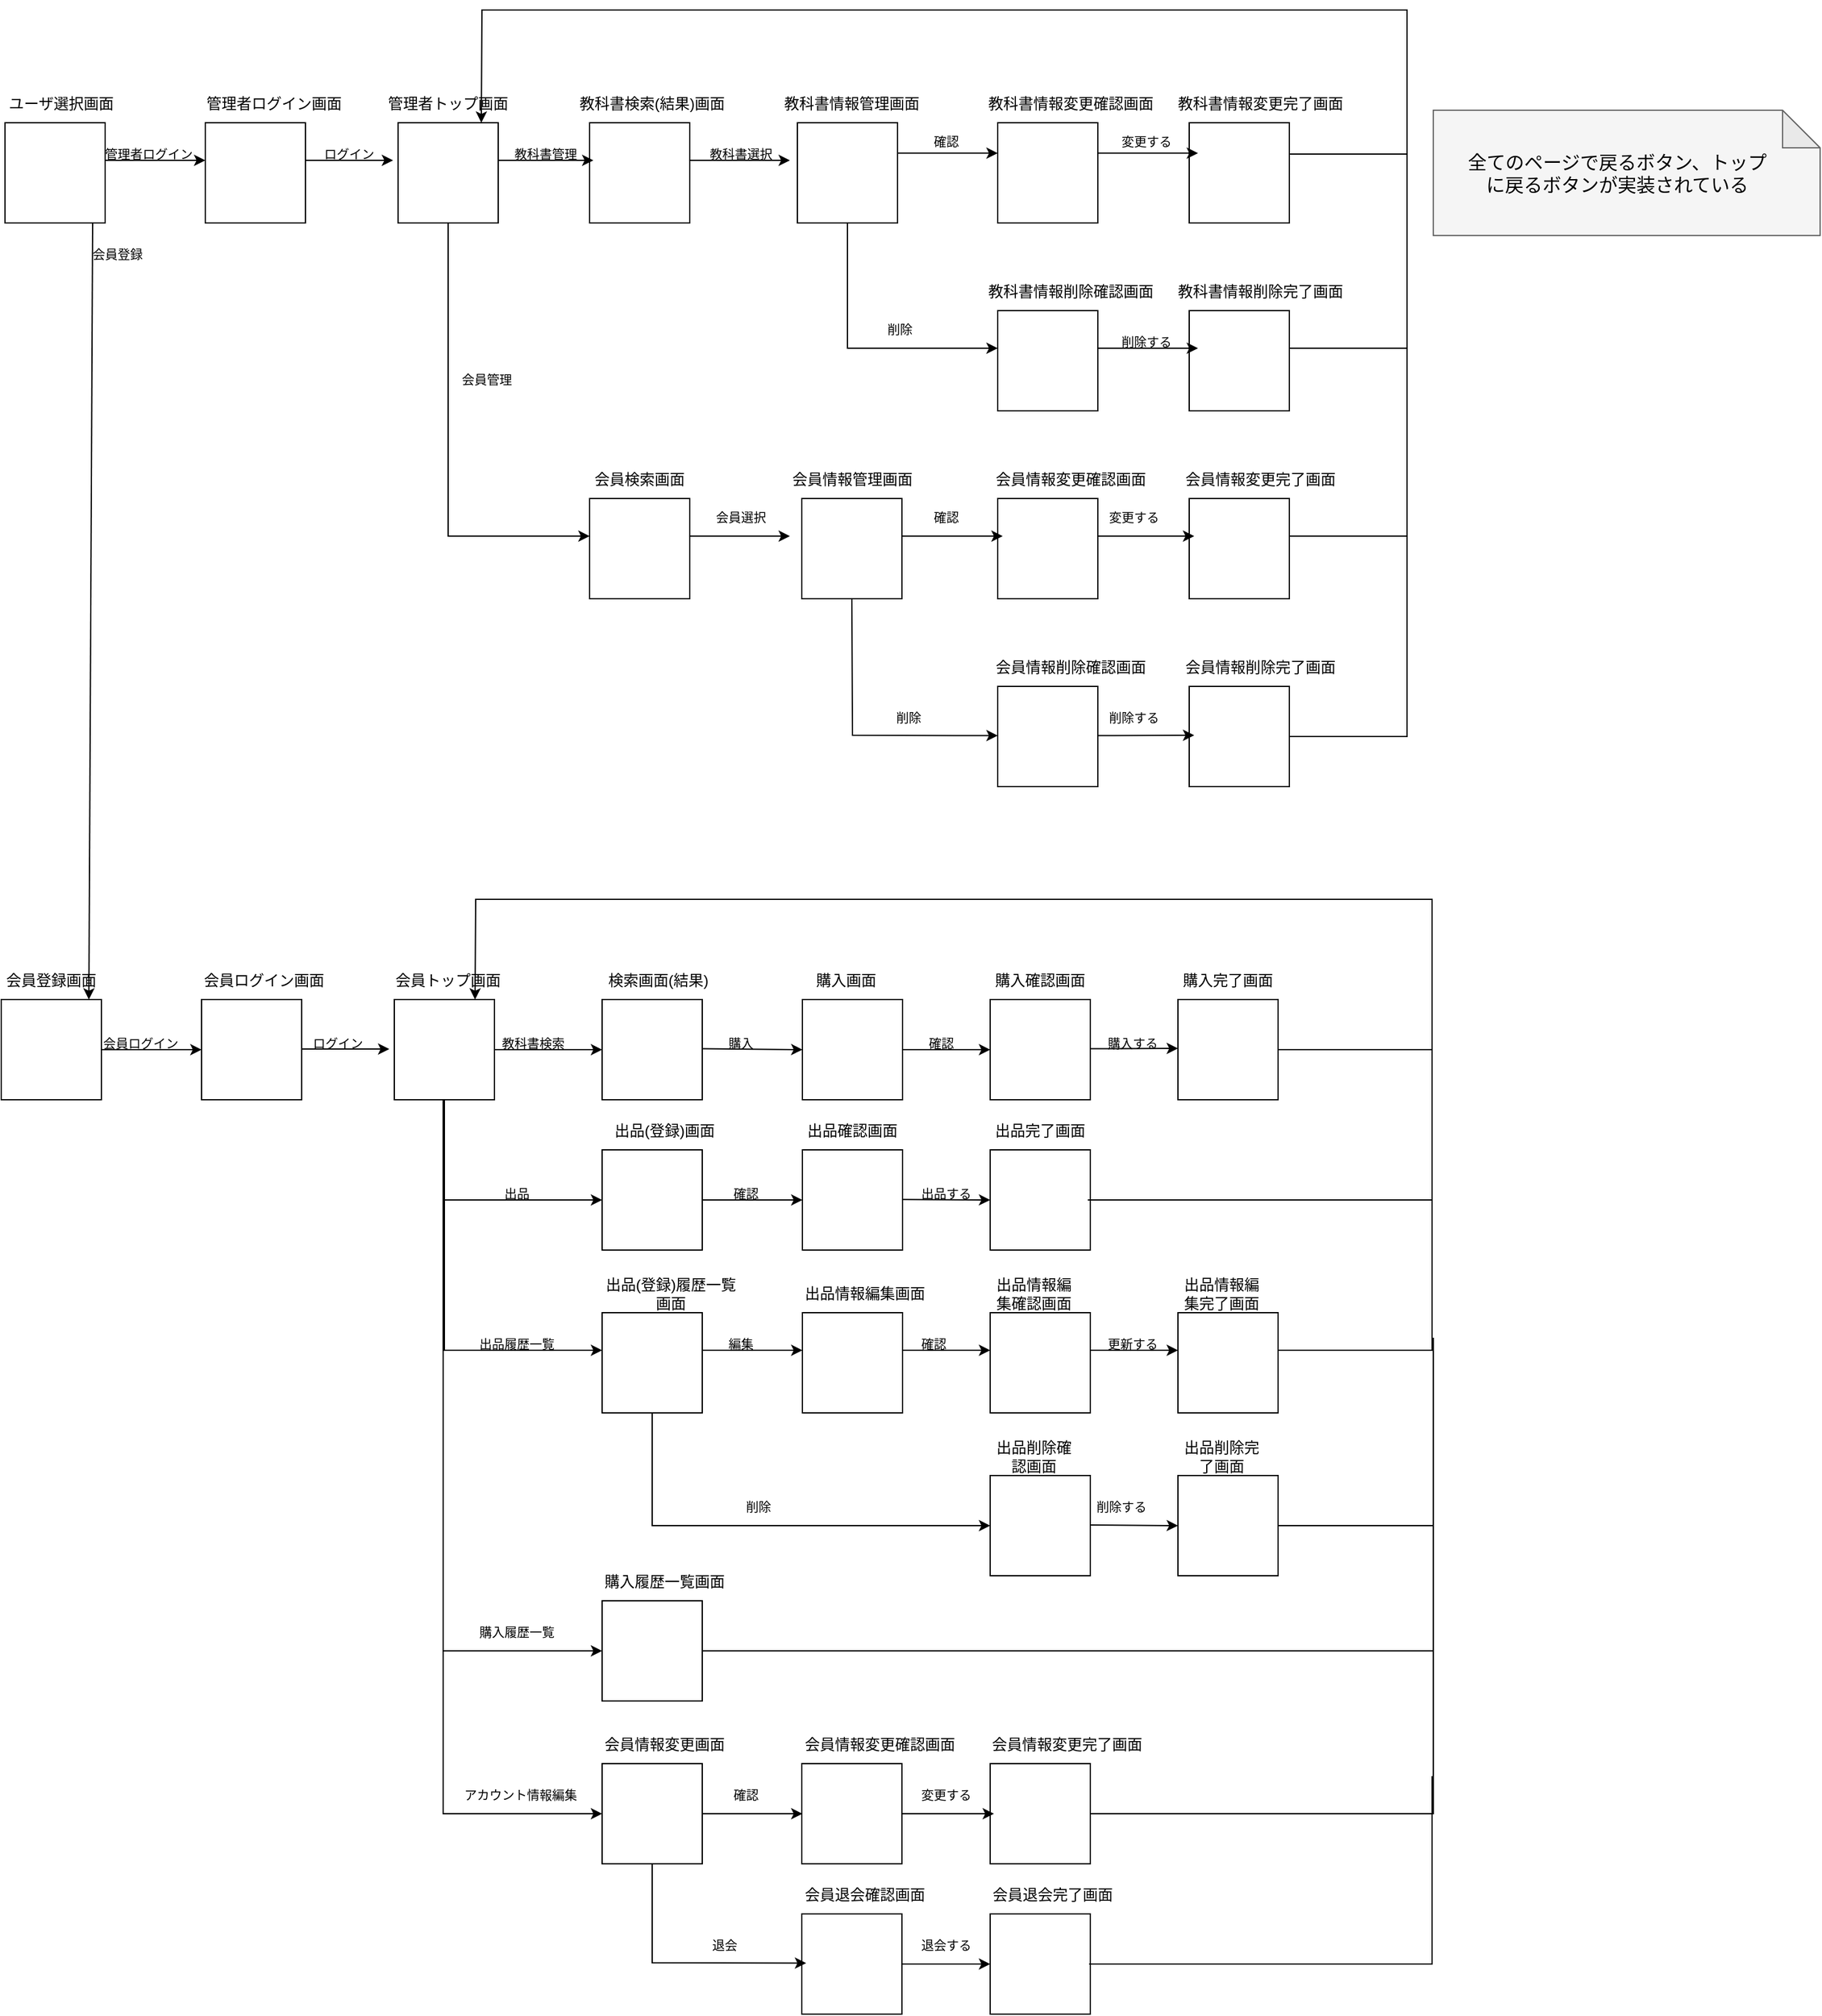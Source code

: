 <mxfile version="16.5.1" type="device"><diagram id="-Y7VIqtJ2MrJkVEiPqZa" name="Page-1"><mxGraphModel dx="2170" dy="2552" grid="1" gridSize="10" guides="1" tooltips="1" connect="1" arrows="1" fold="1" page="1" pageScale="1" pageWidth="827" pageHeight="1169" math="0" shadow="0"><root><mxCell id="0"/><mxCell id="1" parent="0"/><mxCell id="_Mw0kLMOiL_pxWOwcJEO-1" value="" style="whiteSpace=wrap;html=1;aspect=fixed;" parent="1" vertex="1"><mxGeometry x="60" y="60" width="80" height="80" as="geometry"/></mxCell><mxCell id="_Mw0kLMOiL_pxWOwcJEO-3" value="" style="endArrow=classic;html=1;rounded=0;entryX=0;entryY=0.25;entryDx=0;entryDy=0;" parent="1" edge="1"><mxGeometry width="50" height="50" relative="1" as="geometry"><mxPoint x="140" y="90" as="sourcePoint"/><mxPoint x="220" y="90" as="targetPoint"/></mxGeometry></mxCell><mxCell id="_Mw0kLMOiL_pxWOwcJEO-4" value="ユーザ選択画面" style="text;html=1;strokeColor=none;fillColor=none;align=center;verticalAlign=middle;whiteSpace=wrap;rounded=0;" parent="1" vertex="1"><mxGeometry x="60" y="30" width="90" height="30" as="geometry"/></mxCell><mxCell id="_Mw0kLMOiL_pxWOwcJEO-5" value="" style="whiteSpace=wrap;html=1;aspect=fixed;" parent="1" vertex="1"><mxGeometry x="220" y="60" width="80" height="80" as="geometry"/></mxCell><mxCell id="_Mw0kLMOiL_pxWOwcJEO-6" value="管理者ログイン画面" style="text;html=1;strokeColor=none;fillColor=none;align=center;verticalAlign=middle;whiteSpace=wrap;rounded=0;" parent="1" vertex="1"><mxGeometry x="220" y="30" width="110" height="30" as="geometry"/></mxCell><mxCell id="_Mw0kLMOiL_pxWOwcJEO-7" value="" style="whiteSpace=wrap;html=1;aspect=fixed;" parent="1" vertex="1"><mxGeometry x="217" y="760" width="80" height="80" as="geometry"/></mxCell><mxCell id="_Mw0kLMOiL_pxWOwcJEO-8" value="会員ログイン画面" style="text;html=1;strokeColor=none;fillColor=none;align=center;verticalAlign=middle;whiteSpace=wrap;rounded=0;" parent="1" vertex="1"><mxGeometry x="217" y="730" width="100" height="30" as="geometry"/></mxCell><mxCell id="_Mw0kLMOiL_pxWOwcJEO-9" value="" style="whiteSpace=wrap;html=1;aspect=fixed;" parent="1" vertex="1"><mxGeometry x="57" y="760" width="80" height="80" as="geometry"/></mxCell><mxCell id="_Mw0kLMOiL_pxWOwcJEO-10" value="会員登録画面" style="text;html=1;strokeColor=none;fillColor=none;align=center;verticalAlign=middle;whiteSpace=wrap;rounded=0;" parent="1" vertex="1"><mxGeometry x="57" y="730" width="80" height="30" as="geometry"/></mxCell><mxCell id="_Mw0kLMOiL_pxWOwcJEO-11" value="" style="endArrow=classic;html=1;rounded=0;entryX=0.875;entryY=1;entryDx=0;entryDy=0;entryPerimeter=0;" parent="1" target="_Mw0kLMOiL_pxWOwcJEO-10" edge="1"><mxGeometry width="50" height="50" relative="1" as="geometry"><mxPoint x="130" y="140" as="sourcePoint"/><mxPoint x="180" y="90" as="targetPoint"/></mxGeometry></mxCell><mxCell id="_Mw0kLMOiL_pxWOwcJEO-12" value="会員登録" style="text;html=1;strokeColor=none;fillColor=none;align=center;verticalAlign=middle;whiteSpace=wrap;rounded=0;fontSize=10;" parent="1" vertex="1"><mxGeometry x="120" y="150" width="60" height="30" as="geometry"/></mxCell><mxCell id="_Mw0kLMOiL_pxWOwcJEO-13" value="" style="endArrow=classic;html=1;rounded=0;entryX=0;entryY=0.5;entryDx=0;entryDy=0;" parent="1" target="_Mw0kLMOiL_pxWOwcJEO-7" edge="1"><mxGeometry width="50" height="50" relative="1" as="geometry"><mxPoint x="137" y="800" as="sourcePoint"/><mxPoint x="187" y="750" as="targetPoint"/></mxGeometry></mxCell><mxCell id="_Mw0kLMOiL_pxWOwcJEO-14" value="会員ログイン" style="text;html=1;strokeColor=none;fillColor=none;align=center;verticalAlign=middle;whiteSpace=wrap;rounded=0;fontSize=10;" parent="1" vertex="1"><mxGeometry x="137" y="780" width="63" height="30" as="geometry"/></mxCell><mxCell id="_Mw0kLMOiL_pxWOwcJEO-15" value="管理者ログイン" style="text;html=1;strokeColor=none;fillColor=none;align=center;verticalAlign=middle;whiteSpace=wrap;rounded=0;strokeWidth=2;fontSize=10;" parent="1" vertex="1"><mxGeometry x="130" y="70" width="90" height="30" as="geometry"/></mxCell><mxCell id="_Mw0kLMOiL_pxWOwcJEO-17" value="" style="whiteSpace=wrap;html=1;aspect=fixed;" parent="1" vertex="1"><mxGeometry x="374" y="60" width="80" height="80" as="geometry"/></mxCell><mxCell id="_Mw0kLMOiL_pxWOwcJEO-18" value="管理者トップ画面" style="text;html=1;strokeColor=none;fillColor=none;align=center;verticalAlign=middle;whiteSpace=wrap;rounded=0;" parent="1" vertex="1"><mxGeometry x="361" y="30" width="106" height="30" as="geometry"/></mxCell><mxCell id="_Mw0kLMOiL_pxWOwcJEO-19" value="" style="endArrow=classic;html=1;rounded=0;fontSize=10;entryX=-0.05;entryY=0.375;entryDx=0;entryDy=0;entryPerimeter=0;" parent="1" target="_Mw0kLMOiL_pxWOwcJEO-17" edge="1"><mxGeometry width="50" height="50" relative="1" as="geometry"><mxPoint x="300" y="90" as="sourcePoint"/><mxPoint x="350" y="40" as="targetPoint"/></mxGeometry></mxCell><mxCell id="_Mw0kLMOiL_pxWOwcJEO-20" value="" style="whiteSpace=wrap;html=1;aspect=fixed;" parent="1" vertex="1"><mxGeometry x="371" y="760" width="80" height="80" as="geometry"/></mxCell><mxCell id="_Mw0kLMOiL_pxWOwcJEO-21" value="会員トップ画面" style="text;html=1;strokeColor=none;fillColor=none;align=center;verticalAlign=middle;whiteSpace=wrap;rounded=0;" parent="1" vertex="1"><mxGeometry x="371" y="730" width="86" height="30" as="geometry"/></mxCell><mxCell id="_Mw0kLMOiL_pxWOwcJEO-22" value="" style="endArrow=classic;html=1;rounded=0;fontSize=10;entryX=-0.05;entryY=0.375;entryDx=0;entryDy=0;entryPerimeter=0;" parent="1" edge="1"><mxGeometry width="50" height="50" relative="1" as="geometry"><mxPoint x="297" y="799.5" as="sourcePoint"/><mxPoint x="367" y="799.5" as="targetPoint"/></mxGeometry></mxCell><mxCell id="_Mw0kLMOiL_pxWOwcJEO-29" value="" style="whiteSpace=wrap;html=1;aspect=fixed;" parent="1" vertex="1"><mxGeometry x="537" y="760" width="80" height="80" as="geometry"/></mxCell><mxCell id="_Mw0kLMOiL_pxWOwcJEO-30" value="検索画面(結果)" style="text;html=1;strokeColor=none;fillColor=none;align=center;verticalAlign=middle;whiteSpace=wrap;rounded=0;" parent="1" vertex="1"><mxGeometry x="537" y="730" width="90" height="30" as="geometry"/></mxCell><mxCell id="_Mw0kLMOiL_pxWOwcJEO-31" value="" style="endArrow=classic;html=1;rounded=0;fontSize=10;entryX=0;entryY=0.5;entryDx=0;entryDy=0;" parent="1" target="_Mw0kLMOiL_pxWOwcJEO-29" edge="1"><mxGeometry width="50" height="50" relative="1" as="geometry"><mxPoint x="451" y="800" as="sourcePoint"/><mxPoint x="501" y="750" as="targetPoint"/></mxGeometry></mxCell><mxCell id="_Mw0kLMOiL_pxWOwcJEO-32" value="" style="whiteSpace=wrap;html=1;aspect=fixed;" parent="1" vertex="1"><mxGeometry x="537" y="880" width="80" height="80" as="geometry"/></mxCell><mxCell id="_Mw0kLMOiL_pxWOwcJEO-33" value="出品(登録)画面" style="text;html=1;strokeColor=none;fillColor=none;align=center;verticalAlign=middle;whiteSpace=wrap;rounded=0;" parent="1" vertex="1"><mxGeometry x="537" y="850" width="100" height="30" as="geometry"/></mxCell><mxCell id="_Mw0kLMOiL_pxWOwcJEO-34" value="" style="whiteSpace=wrap;html=1;aspect=fixed;" parent="1" vertex="1"><mxGeometry x="537" y="1010" width="80" height="80" as="geometry"/></mxCell><mxCell id="_Mw0kLMOiL_pxWOwcJEO-35" value="出品(登録)履歴一覧画面" style="text;html=1;strokeColor=none;fillColor=none;align=center;verticalAlign=middle;whiteSpace=wrap;rounded=0;" parent="1" vertex="1"><mxGeometry x="537" y="980" width="110" height="30" as="geometry"/></mxCell><mxCell id="_Mw0kLMOiL_pxWOwcJEO-38" value="" style="whiteSpace=wrap;html=1;aspect=fixed;" parent="1" vertex="1"><mxGeometry x="697" y="760" width="80" height="80" as="geometry"/></mxCell><mxCell id="_Mw0kLMOiL_pxWOwcJEO-39" value="購入画面" style="text;html=1;strokeColor=none;fillColor=none;align=center;verticalAlign=middle;whiteSpace=wrap;rounded=0;" parent="1" vertex="1"><mxGeometry x="697" y="730" width="70" height="30" as="geometry"/></mxCell><mxCell id="_Mw0kLMOiL_pxWOwcJEO-40" value="" style="whiteSpace=wrap;html=1;aspect=fixed;" parent="1" vertex="1"><mxGeometry x="847" y="760" width="80" height="80" as="geometry"/></mxCell><mxCell id="_Mw0kLMOiL_pxWOwcJEO-41" value="購入確認画面" style="text;html=1;strokeColor=none;fillColor=none;align=center;verticalAlign=middle;whiteSpace=wrap;rounded=0;" parent="1" vertex="1"><mxGeometry x="847" y="730" width="80" height="30" as="geometry"/></mxCell><mxCell id="_Mw0kLMOiL_pxWOwcJEO-42" value="" style="endArrow=classic;html=1;rounded=0;fontSize=10;" parent="1" edge="1"><mxGeometry width="50" height="50" relative="1" as="geometry"><mxPoint x="617" y="799.29" as="sourcePoint"/><mxPoint x="697" y="800" as="targetPoint"/></mxGeometry></mxCell><mxCell id="_Mw0kLMOiL_pxWOwcJEO-43" value="" style="endArrow=classic;html=1;rounded=0;fontSize=10;" parent="1" edge="1"><mxGeometry width="50" height="50" relative="1" as="geometry"><mxPoint x="777" y="800" as="sourcePoint"/><mxPoint x="847" y="800" as="targetPoint"/></mxGeometry></mxCell><mxCell id="_Mw0kLMOiL_pxWOwcJEO-44" value="" style="whiteSpace=wrap;html=1;aspect=fixed;" parent="1" vertex="1"><mxGeometry x="997" y="760" width="80" height="80" as="geometry"/></mxCell><mxCell id="_Mw0kLMOiL_pxWOwcJEO-45" value="購入完了画面" style="text;html=1;strokeColor=none;fillColor=none;align=center;verticalAlign=middle;whiteSpace=wrap;rounded=0;" parent="1" vertex="1"><mxGeometry x="997" y="730" width="80" height="30" as="geometry"/></mxCell><mxCell id="_Mw0kLMOiL_pxWOwcJEO-47" value="" style="endArrow=classic;html=1;rounded=0;fontSize=10;" parent="1" edge="1"><mxGeometry width="50" height="50" relative="1" as="geometry"><mxPoint x="927" y="799.29" as="sourcePoint"/><mxPoint x="997" y="799" as="targetPoint"/></mxGeometry></mxCell><mxCell id="_Mw0kLMOiL_pxWOwcJEO-48" value="" style="whiteSpace=wrap;html=1;aspect=fixed;" parent="1" vertex="1"><mxGeometry x="697" y="880" width="80" height="80" as="geometry"/></mxCell><mxCell id="_Mw0kLMOiL_pxWOwcJEO-49" value="出品確認画面" style="text;html=1;strokeColor=none;fillColor=none;align=center;verticalAlign=middle;whiteSpace=wrap;rounded=0;" parent="1" vertex="1"><mxGeometry x="697" y="850" width="80" height="30" as="geometry"/></mxCell><mxCell id="_Mw0kLMOiL_pxWOwcJEO-50" value="" style="whiteSpace=wrap;html=1;aspect=fixed;" parent="1" vertex="1"><mxGeometry x="847" y="880" width="80" height="80" as="geometry"/></mxCell><mxCell id="_Mw0kLMOiL_pxWOwcJEO-51" value="出品完了画面" style="text;html=1;strokeColor=none;fillColor=none;align=center;verticalAlign=middle;whiteSpace=wrap;rounded=0;" parent="1" vertex="1"><mxGeometry x="847" y="850" width="80" height="30" as="geometry"/></mxCell><mxCell id="_Mw0kLMOiL_pxWOwcJEO-52" value="" style="whiteSpace=wrap;html=1;aspect=fixed;" parent="1" vertex="1"><mxGeometry x="697" y="1010" width="80" height="80" as="geometry"/></mxCell><mxCell id="_Mw0kLMOiL_pxWOwcJEO-53" value="出品情報編集画面" style="text;html=1;strokeColor=none;fillColor=none;align=center;verticalAlign=middle;whiteSpace=wrap;rounded=0;" parent="1" vertex="1"><mxGeometry x="697" y="980" width="100" height="30" as="geometry"/></mxCell><mxCell id="_Mw0kLMOiL_pxWOwcJEO-54" value="" style="whiteSpace=wrap;html=1;aspect=fixed;" parent="1" vertex="1"><mxGeometry x="847" y="1010" width="80" height="80" as="geometry"/></mxCell><mxCell id="_Mw0kLMOiL_pxWOwcJEO-55" value="出品情報編集確認画面" style="text;html=1;strokeColor=none;fillColor=none;align=center;verticalAlign=middle;whiteSpace=wrap;rounded=0;" parent="1" vertex="1"><mxGeometry x="847" y="980" width="70" height="30" as="geometry"/></mxCell><mxCell id="_Mw0kLMOiL_pxWOwcJEO-56" value="" style="whiteSpace=wrap;html=1;aspect=fixed;" parent="1" vertex="1"><mxGeometry x="997" y="1010" width="80" height="80" as="geometry"/></mxCell><mxCell id="_Mw0kLMOiL_pxWOwcJEO-57" value="出品情報編集完了画面" style="text;html=1;strokeColor=none;fillColor=none;align=center;verticalAlign=middle;whiteSpace=wrap;rounded=0;" parent="1" vertex="1"><mxGeometry x="997" y="980" width="70" height="30" as="geometry"/></mxCell><mxCell id="_Mw0kLMOiL_pxWOwcJEO-58" value="" style="whiteSpace=wrap;html=1;aspect=fixed;" parent="1" vertex="1"><mxGeometry x="847" y="1140" width="80" height="80" as="geometry"/></mxCell><mxCell id="_Mw0kLMOiL_pxWOwcJEO-59" value="出品削除確認画面" style="text;html=1;strokeColor=none;fillColor=none;align=center;verticalAlign=middle;whiteSpace=wrap;rounded=0;" parent="1" vertex="1"><mxGeometry x="847" y="1110" width="70" height="30" as="geometry"/></mxCell><mxCell id="_Mw0kLMOiL_pxWOwcJEO-60" value="" style="whiteSpace=wrap;html=1;aspect=fixed;" parent="1" vertex="1"><mxGeometry x="997" y="1140" width="80" height="80" as="geometry"/></mxCell><mxCell id="_Mw0kLMOiL_pxWOwcJEO-61" value="出品削除完了画面" style="text;html=1;strokeColor=none;fillColor=none;align=center;verticalAlign=middle;whiteSpace=wrap;rounded=0;" parent="1" vertex="1"><mxGeometry x="997" y="1110" width="70" height="30" as="geometry"/></mxCell><mxCell id="_Mw0kLMOiL_pxWOwcJEO-62" value="" style="whiteSpace=wrap;html=1;aspect=fixed;" parent="1" vertex="1"><mxGeometry x="537" y="1240" width="80" height="80" as="geometry"/></mxCell><mxCell id="_Mw0kLMOiL_pxWOwcJEO-63" value="購入履歴一覧画面" style="text;html=1;strokeColor=none;fillColor=none;align=center;verticalAlign=middle;whiteSpace=wrap;rounded=0;" parent="1" vertex="1"><mxGeometry x="537" y="1210" width="100" height="30" as="geometry"/></mxCell><mxCell id="_Mw0kLMOiL_pxWOwcJEO-64" value="" style="endArrow=classic;html=1;rounded=0;fontSize=10;entryX=0;entryY=0.5;entryDx=0;entryDy=0;" parent="1" target="_Mw0kLMOiL_pxWOwcJEO-32" edge="1"><mxGeometry width="50" height="50" relative="1" as="geometry"><mxPoint x="411" y="840" as="sourcePoint"/><mxPoint x="461" y="790" as="targetPoint"/><Array as="points"><mxPoint x="411" y="920"/></Array></mxGeometry></mxCell><mxCell id="_Mw0kLMOiL_pxWOwcJEO-65" value="" style="endArrow=classic;html=1;rounded=0;fontSize=10;entryX=0;entryY=0.5;entryDx=0;entryDy=0;" parent="1" target="_Mw0kLMOiL_pxWOwcJEO-48" edge="1"><mxGeometry width="50" height="50" relative="1" as="geometry"><mxPoint x="617" y="920" as="sourcePoint"/><mxPoint x="667" y="870" as="targetPoint"/></mxGeometry></mxCell><mxCell id="_Mw0kLMOiL_pxWOwcJEO-66" value="" style="endArrow=classic;html=1;rounded=0;fontSize=10;" parent="1" edge="1"><mxGeometry width="50" height="50" relative="1" as="geometry"><mxPoint x="777" y="919.58" as="sourcePoint"/><mxPoint x="847" y="920" as="targetPoint"/></mxGeometry></mxCell><mxCell id="_Mw0kLMOiL_pxWOwcJEO-67" value="" style="endArrow=classic;html=1;rounded=0;fontSize=10;entryX=0;entryY=0.5;entryDx=0;entryDy=0;" parent="1" edge="1"><mxGeometry width="50" height="50" relative="1" as="geometry"><mxPoint x="617" y="1040" as="sourcePoint"/><mxPoint x="697" y="1040" as="targetPoint"/></mxGeometry></mxCell><mxCell id="_Mw0kLMOiL_pxWOwcJEO-68" value="" style="endArrow=classic;html=1;rounded=0;fontSize=10;" parent="1" edge="1"><mxGeometry width="50" height="50" relative="1" as="geometry"><mxPoint x="777" y="1040" as="sourcePoint"/><mxPoint x="847" y="1040" as="targetPoint"/></mxGeometry></mxCell><mxCell id="_Mw0kLMOiL_pxWOwcJEO-69" value="" style="endArrow=classic;html=1;rounded=0;fontSize=10;" parent="1" edge="1"><mxGeometry width="50" height="50" relative="1" as="geometry"><mxPoint x="927" y="1040" as="sourcePoint"/><mxPoint x="997" y="1040" as="targetPoint"/></mxGeometry></mxCell><mxCell id="_Mw0kLMOiL_pxWOwcJEO-70" value="" style="endArrow=classic;html=1;rounded=0;fontSize=10;" parent="1" edge="1"><mxGeometry width="50" height="50" relative="1" as="geometry"><mxPoint x="411" y="840" as="sourcePoint"/><mxPoint x="537" y="1040" as="targetPoint"/><Array as="points"><mxPoint x="411" y="1040"/><mxPoint x="477" y="1040"/></Array></mxGeometry></mxCell><mxCell id="_Mw0kLMOiL_pxWOwcJEO-71" value="" style="endArrow=classic;html=1;rounded=0;fontSize=10;entryX=0;entryY=0.5;entryDx=0;entryDy=0;" parent="1" target="_Mw0kLMOiL_pxWOwcJEO-58" edge="1"><mxGeometry width="50" height="50" relative="1" as="geometry"><mxPoint x="577" y="1090" as="sourcePoint"/><mxPoint x="657" y="1090" as="targetPoint"/><Array as="points"><mxPoint x="577" y="1180"/></Array></mxGeometry></mxCell><mxCell id="_Mw0kLMOiL_pxWOwcJEO-72" value="" style="endArrow=classic;html=1;rounded=0;fontSize=10;entryX=0;entryY=0.5;entryDx=0;entryDy=0;" parent="1" target="_Mw0kLMOiL_pxWOwcJEO-60" edge="1"><mxGeometry width="50" height="50" relative="1" as="geometry"><mxPoint x="927" y="1179.5" as="sourcePoint"/><mxPoint x="1007" y="1179.5" as="targetPoint"/></mxGeometry></mxCell><mxCell id="_Mw0kLMOiL_pxWOwcJEO-73" value="" style="endArrow=classic;html=1;rounded=0;fontSize=10;entryX=0;entryY=0.5;entryDx=0;entryDy=0;" parent="1" target="_Mw0kLMOiL_pxWOwcJEO-62" edge="1"><mxGeometry width="50" height="50" relative="1" as="geometry"><mxPoint x="410" y="840" as="sourcePoint"/><mxPoint x="490" y="840" as="targetPoint"/><Array as="points"><mxPoint x="410" y="1280"/></Array></mxGeometry></mxCell><mxCell id="_Mw0kLMOiL_pxWOwcJEO-75" value="" style="whiteSpace=wrap;html=1;aspect=fixed;" parent="1" vertex="1"><mxGeometry x="693" y="60" width="80" height="80" as="geometry"/></mxCell><mxCell id="_Mw0kLMOiL_pxWOwcJEO-76" value="教科書情報管理画面" style="text;html=1;strokeColor=none;fillColor=none;align=center;verticalAlign=middle;whiteSpace=wrap;rounded=0;" parent="1" vertex="1"><mxGeometry x="680" y="30" width="113" height="30" as="geometry"/></mxCell><mxCell id="_Mw0kLMOiL_pxWOwcJEO-77" value="" style="whiteSpace=wrap;html=1;aspect=fixed;" parent="1" vertex="1"><mxGeometry x="853" y="60" width="80" height="80" as="geometry"/></mxCell><mxCell id="_Mw0kLMOiL_pxWOwcJEO-78" value="教科書情報変更確認画面" style="text;html=1;strokeColor=none;fillColor=none;align=center;verticalAlign=middle;whiteSpace=wrap;rounded=0;" parent="1" vertex="1"><mxGeometry x="840" y="30" width="143" height="30" as="geometry"/></mxCell><mxCell id="_Mw0kLMOiL_pxWOwcJEO-79" value="" style="whiteSpace=wrap;html=1;aspect=fixed;" parent="1" vertex="1"><mxGeometry x="1006" y="60" width="80" height="80" as="geometry"/></mxCell><mxCell id="_Mw0kLMOiL_pxWOwcJEO-80" value="教科書情報変更完了画面" style="text;html=1;strokeColor=none;fillColor=none;align=center;verticalAlign=middle;whiteSpace=wrap;rounded=0;" parent="1" vertex="1"><mxGeometry x="993" y="30" width="140" height="30" as="geometry"/></mxCell><mxCell id="_Mw0kLMOiL_pxWOwcJEO-81" value="" style="whiteSpace=wrap;html=1;aspect=fixed;" parent="1" vertex="1"><mxGeometry x="696.5" y="360" width="80" height="80" as="geometry"/></mxCell><mxCell id="_Mw0kLMOiL_pxWOwcJEO-82" value="会員情報管理画面" style="text;html=1;strokeColor=none;fillColor=none;align=center;verticalAlign=middle;whiteSpace=wrap;rounded=0;" parent="1" vertex="1"><mxGeometry x="683.5" y="330" width="106" height="30" as="geometry"/></mxCell><mxCell id="_Mw0kLMOiL_pxWOwcJEO-83" value="" style="whiteSpace=wrap;html=1;aspect=fixed;" parent="1" vertex="1"><mxGeometry x="853" y="210" width="80" height="80" as="geometry"/></mxCell><mxCell id="_Mw0kLMOiL_pxWOwcJEO-84" value="教科書情報削除確認画面" style="text;html=1;strokeColor=none;fillColor=none;align=center;verticalAlign=middle;whiteSpace=wrap;rounded=0;" parent="1" vertex="1"><mxGeometry x="840" y="180" width="143" height="30" as="geometry"/></mxCell><mxCell id="_Mw0kLMOiL_pxWOwcJEO-85" value="" style="whiteSpace=wrap;html=1;aspect=fixed;" parent="1" vertex="1"><mxGeometry x="1006" y="210" width="80" height="80" as="geometry"/></mxCell><mxCell id="_Mw0kLMOiL_pxWOwcJEO-86" value="教科書情報削除完了画面" style="text;html=1;strokeColor=none;fillColor=none;align=center;verticalAlign=middle;whiteSpace=wrap;rounded=0;" parent="1" vertex="1"><mxGeometry x="993" y="180" width="140" height="30" as="geometry"/></mxCell><mxCell id="_Mw0kLMOiL_pxWOwcJEO-87" value="" style="whiteSpace=wrap;html=1;aspect=fixed;" parent="1" vertex="1"><mxGeometry x="527" y="60" width="80" height="80" as="geometry"/></mxCell><mxCell id="_Mw0kLMOiL_pxWOwcJEO-88" value="教科書検索(結果)画面" style="text;html=1;strokeColor=none;fillColor=none;align=center;verticalAlign=middle;whiteSpace=wrap;rounded=0;" parent="1" vertex="1"><mxGeometry x="514" y="30" width="126" height="30" as="geometry"/></mxCell><mxCell id="_Mw0kLMOiL_pxWOwcJEO-91" value="" style="whiteSpace=wrap;html=1;aspect=fixed;" parent="1" vertex="1"><mxGeometry x="853" y="360" width="80" height="80" as="geometry"/></mxCell><mxCell id="_Mw0kLMOiL_pxWOwcJEO-92" value="会員情報変更確認画面" style="text;html=1;strokeColor=none;fillColor=none;align=center;verticalAlign=middle;whiteSpace=wrap;rounded=0;" parent="1" vertex="1"><mxGeometry x="840" y="330" width="143" height="30" as="geometry"/></mxCell><mxCell id="_Mw0kLMOiL_pxWOwcJEO-93" value="" style="whiteSpace=wrap;html=1;aspect=fixed;" parent="1" vertex="1"><mxGeometry x="1006" y="360" width="80" height="80" as="geometry"/></mxCell><mxCell id="_Mw0kLMOiL_pxWOwcJEO-94" value="会員情報変更完了画面" style="text;html=1;strokeColor=none;fillColor=none;align=center;verticalAlign=middle;whiteSpace=wrap;rounded=0;" parent="1" vertex="1"><mxGeometry x="993" y="330" width="140" height="30" as="geometry"/></mxCell><mxCell id="_Mw0kLMOiL_pxWOwcJEO-95" value="" style="whiteSpace=wrap;html=1;aspect=fixed;" parent="1" vertex="1"><mxGeometry x="853" y="510" width="80" height="80" as="geometry"/></mxCell><mxCell id="_Mw0kLMOiL_pxWOwcJEO-96" value="会員情報削除確認画面" style="text;html=1;strokeColor=none;fillColor=none;align=center;verticalAlign=middle;whiteSpace=wrap;rounded=0;" parent="1" vertex="1"><mxGeometry x="840" y="480" width="143" height="30" as="geometry"/></mxCell><mxCell id="_Mw0kLMOiL_pxWOwcJEO-97" value="" style="whiteSpace=wrap;html=1;aspect=fixed;" parent="1" vertex="1"><mxGeometry x="1006" y="510" width="80" height="80" as="geometry"/></mxCell><mxCell id="_Mw0kLMOiL_pxWOwcJEO-98" value="会員情報削除完了画面" style="text;html=1;strokeColor=none;fillColor=none;align=center;verticalAlign=middle;whiteSpace=wrap;rounded=0;" parent="1" vertex="1"><mxGeometry x="993" y="480" width="140" height="30" as="geometry"/></mxCell><mxCell id="_Mw0kLMOiL_pxWOwcJEO-99" value="" style="whiteSpace=wrap;html=1;aspect=fixed;" parent="1" vertex="1"><mxGeometry x="527" y="360" width="80" height="80" as="geometry"/></mxCell><mxCell id="_Mw0kLMOiL_pxWOwcJEO-100" value="会員検索画面" style="text;html=1;strokeColor=none;fillColor=none;align=center;verticalAlign=middle;whiteSpace=wrap;rounded=0;" parent="1" vertex="1"><mxGeometry x="514" y="330" width="106" height="30" as="geometry"/></mxCell><mxCell id="_Mw0kLMOiL_pxWOwcJEO-101" value="" style="endArrow=classic;html=1;rounded=0;fontSize=10;" parent="1" edge="1"><mxGeometry width="50" height="50" relative="1" as="geometry"><mxPoint x="454" y="90" as="sourcePoint"/><mxPoint x="530" y="90" as="targetPoint"/></mxGeometry></mxCell><mxCell id="_Mw0kLMOiL_pxWOwcJEO-102" value="" style="endArrow=classic;html=1;rounded=0;fontSize=10;" parent="1" edge="1"><mxGeometry width="50" height="50" relative="1" as="geometry"><mxPoint x="607.0" y="90" as="sourcePoint"/><mxPoint x="687.0" y="90" as="targetPoint"/></mxGeometry></mxCell><mxCell id="_Mw0kLMOiL_pxWOwcJEO-103" value="" style="endArrow=classic;html=1;rounded=0;fontSize=10;" parent="1" edge="1"><mxGeometry width="50" height="50" relative="1" as="geometry"><mxPoint x="773.0" y="84.29" as="sourcePoint"/><mxPoint x="853.0" y="84.29" as="targetPoint"/></mxGeometry></mxCell><mxCell id="_Mw0kLMOiL_pxWOwcJEO-104" value="" style="endArrow=classic;html=1;rounded=0;fontSize=10;" parent="1" edge="1"><mxGeometry width="50" height="50" relative="1" as="geometry"><mxPoint x="933.0" y="84.29" as="sourcePoint"/><mxPoint x="1013.0" y="84.29" as="targetPoint"/></mxGeometry></mxCell><mxCell id="_Mw0kLMOiL_pxWOwcJEO-105" value="" style="endArrow=classic;html=1;rounded=0;fontSize=10;exitX=0.5;exitY=1;exitDx=0;exitDy=0;" parent="1" source="_Mw0kLMOiL_pxWOwcJEO-75" edge="1"><mxGeometry width="50" height="50" relative="1" as="geometry"><mxPoint x="773.0" y="240" as="sourcePoint"/><mxPoint x="853.0" y="240" as="targetPoint"/><Array as="points"><mxPoint x="733" y="240"/></Array></mxGeometry></mxCell><mxCell id="_Mw0kLMOiL_pxWOwcJEO-106" value="" style="endArrow=classic;html=1;rounded=0;fontSize=10;" parent="1" edge="1"><mxGeometry width="50" height="50" relative="1" as="geometry"><mxPoint x="933.0" y="240" as="sourcePoint"/><mxPoint x="1013.0" y="240" as="targetPoint"/></mxGeometry></mxCell><mxCell id="_Mw0kLMOiL_pxWOwcJEO-107" value="" style="endArrow=classic;html=1;rounded=0;fontSize=10;exitX=0.5;exitY=1;exitDx=0;exitDy=0;" parent="1" source="_Mw0kLMOiL_pxWOwcJEO-17" edge="1"><mxGeometry width="50" height="50" relative="1" as="geometry"><mxPoint x="447.0" y="390" as="sourcePoint"/><mxPoint x="527.0" y="390" as="targetPoint"/><Array as="points"><mxPoint x="414" y="390"/></Array></mxGeometry></mxCell><mxCell id="_Mw0kLMOiL_pxWOwcJEO-108" value="" style="endArrow=classic;html=1;rounded=0;fontSize=10;" parent="1" edge="1"><mxGeometry width="50" height="50" relative="1" as="geometry"><mxPoint x="607.0" y="390" as="sourcePoint"/><mxPoint x="687.0" y="390" as="targetPoint"/></mxGeometry></mxCell><mxCell id="_Mw0kLMOiL_pxWOwcJEO-109" value="" style="endArrow=classic;html=1;rounded=0;fontSize=10;" parent="1" edge="1"><mxGeometry width="50" height="50" relative="1" as="geometry"><mxPoint x="777.0" y="390" as="sourcePoint"/><mxPoint x="857.0" y="390" as="targetPoint"/></mxGeometry></mxCell><mxCell id="_Mw0kLMOiL_pxWOwcJEO-110" value="" style="endArrow=classic;html=1;rounded=0;fontSize=10;" parent="1" edge="1"><mxGeometry width="50" height="50" relative="1" as="geometry"><mxPoint x="933.0" y="390" as="sourcePoint"/><mxPoint x="1010" y="390" as="targetPoint"/></mxGeometry></mxCell><mxCell id="_Mw0kLMOiL_pxWOwcJEO-111" value="" style="endArrow=classic;html=1;rounded=0;fontSize=10;exitX=0.5;exitY=1;exitDx=0;exitDy=0;" parent="1" source="_Mw0kLMOiL_pxWOwcJEO-81" edge="1"><mxGeometry width="50" height="50" relative="1" as="geometry"><mxPoint x="773.0" y="549.29" as="sourcePoint"/><mxPoint x="853.0" y="549.29" as="targetPoint"/><Array as="points"><mxPoint x="737" y="549"/></Array></mxGeometry></mxCell><mxCell id="_Mw0kLMOiL_pxWOwcJEO-112" value="" style="endArrow=classic;html=1;rounded=0;fontSize=10;" parent="1" edge="1"><mxGeometry width="50" height="50" relative="1" as="geometry"><mxPoint x="933.0" y="549.29" as="sourcePoint"/><mxPoint x="1010" y="549" as="targetPoint"/></mxGeometry></mxCell><mxCell id="_Mw0kLMOiL_pxWOwcJEO-113" value="" style="whiteSpace=wrap;html=1;aspect=fixed;" parent="1" vertex="1"><mxGeometry x="537" y="1370" width="80" height="80" as="geometry"/></mxCell><mxCell id="_Mw0kLMOiL_pxWOwcJEO-114" value="会員情報変更画面" style="text;html=1;strokeColor=none;fillColor=none;align=center;verticalAlign=middle;whiteSpace=wrap;rounded=0;" parent="1" vertex="1"><mxGeometry x="537" y="1340" width="100" height="30" as="geometry"/></mxCell><mxCell id="_Mw0kLMOiL_pxWOwcJEO-115" value="" style="whiteSpace=wrap;html=1;aspect=fixed;" parent="1" vertex="1"><mxGeometry x="696.5" y="1370" width="80" height="80" as="geometry"/></mxCell><mxCell id="_Mw0kLMOiL_pxWOwcJEO-116" value="会員情報変更確認画面" style="text;html=1;strokeColor=none;fillColor=none;align=center;verticalAlign=middle;whiteSpace=wrap;rounded=0;" parent="1" vertex="1"><mxGeometry x="696.5" y="1340" width="123.5" height="30" as="geometry"/></mxCell><mxCell id="_Mw0kLMOiL_pxWOwcJEO-117" value="" style="whiteSpace=wrap;html=1;aspect=fixed;" parent="1" vertex="1"><mxGeometry x="847" y="1370" width="80" height="80" as="geometry"/></mxCell><mxCell id="_Mw0kLMOiL_pxWOwcJEO-118" value="会員情報変更完了画面" style="text;html=1;strokeColor=none;fillColor=none;align=center;verticalAlign=middle;whiteSpace=wrap;rounded=0;" parent="1" vertex="1"><mxGeometry x="847" y="1340" width="123" height="30" as="geometry"/></mxCell><mxCell id="_Mw0kLMOiL_pxWOwcJEO-119" value="" style="whiteSpace=wrap;html=1;aspect=fixed;" parent="1" vertex="1"><mxGeometry x="696.5" y="1490" width="80" height="80" as="geometry"/></mxCell><mxCell id="_Mw0kLMOiL_pxWOwcJEO-120" value="会員退会確認画面" style="text;html=1;strokeColor=none;fillColor=none;align=center;verticalAlign=middle;whiteSpace=wrap;rounded=0;" parent="1" vertex="1"><mxGeometry x="696.5" y="1460" width="100" height="30" as="geometry"/></mxCell><mxCell id="_Mw0kLMOiL_pxWOwcJEO-121" value="" style="whiteSpace=wrap;html=1;aspect=fixed;" parent="1" vertex="1"><mxGeometry x="847" y="1490" width="80" height="80" as="geometry"/></mxCell><mxCell id="_Mw0kLMOiL_pxWOwcJEO-122" value="会員退会完了画面" style="text;html=1;strokeColor=none;fillColor=none;align=center;verticalAlign=middle;whiteSpace=wrap;rounded=0;" parent="1" vertex="1"><mxGeometry x="847" y="1460" width="100" height="30" as="geometry"/></mxCell><mxCell id="_Mw0kLMOiL_pxWOwcJEO-123" value="" style="endArrow=classic;html=1;rounded=0;fontSize=10;" parent="1" edge="1"><mxGeometry width="50" height="50" relative="1" as="geometry"><mxPoint x="410" y="840" as="sourcePoint"/><mxPoint x="537" y="1410" as="targetPoint"/><Array as="points"><mxPoint x="410" y="1410"/></Array></mxGeometry></mxCell><mxCell id="_Mw0kLMOiL_pxWOwcJEO-124" value="" style="endArrow=classic;html=1;rounded=0;fontSize=10;" parent="1" edge="1"><mxGeometry width="50" height="50" relative="1" as="geometry"><mxPoint x="617" y="1410" as="sourcePoint"/><mxPoint x="697" y="1410" as="targetPoint"/></mxGeometry></mxCell><mxCell id="_Mw0kLMOiL_pxWOwcJEO-125" value="" style="endArrow=classic;html=1;rounded=0;fontSize=10;" parent="1" edge="1"><mxGeometry width="50" height="50" relative="1" as="geometry"><mxPoint x="777.0" y="1410" as="sourcePoint"/><mxPoint x="850" y="1410" as="targetPoint"/></mxGeometry></mxCell><mxCell id="_Mw0kLMOiL_pxWOwcJEO-126" value="" style="endArrow=classic;html=1;rounded=0;fontSize=10;exitX=0.5;exitY=1;exitDx=0;exitDy=0;" parent="1" source="_Mw0kLMOiL_pxWOwcJEO-113" edge="1"><mxGeometry width="50" height="50" relative="1" as="geometry"><mxPoint x="620.0" y="1529.29" as="sourcePoint"/><mxPoint x="700.0" y="1529.29" as="targetPoint"/><Array as="points"><mxPoint x="577" y="1529"/></Array></mxGeometry></mxCell><mxCell id="_Mw0kLMOiL_pxWOwcJEO-127" value="" style="endArrow=classic;html=1;rounded=0;fontSize=10;entryX=0;entryY=0.5;entryDx=0;entryDy=0;" parent="1" target="_Mw0kLMOiL_pxWOwcJEO-121" edge="1"><mxGeometry width="50" height="50" relative="1" as="geometry"><mxPoint x="777.0" y="1530" as="sourcePoint"/><mxPoint x="840" y="1530" as="targetPoint"/></mxGeometry></mxCell><mxCell id="H_s0MRlmICEgJFPbJRur-1" value="ログイン" style="text;html=1;strokeColor=none;fillColor=none;align=center;verticalAlign=middle;whiteSpace=wrap;rounded=0;strokeWidth=2;fontSize=10;" parent="1" vertex="1"><mxGeometry x="290" y="70" width="90" height="30" as="geometry"/></mxCell><mxCell id="H_s0MRlmICEgJFPbJRur-2" value="教科書管理" style="text;html=1;strokeColor=none;fillColor=none;align=center;verticalAlign=middle;whiteSpace=wrap;rounded=0;strokeWidth=2;fontSize=10;" parent="1" vertex="1"><mxGeometry x="447" y="70" width="90" height="30" as="geometry"/></mxCell><mxCell id="H_s0MRlmICEgJFPbJRur-4" value="教科書選択" style="text;html=1;strokeColor=none;fillColor=none;align=center;verticalAlign=middle;whiteSpace=wrap;rounded=0;strokeWidth=2;fontSize=10;" parent="1" vertex="1"><mxGeometry x="603" y="70" width="90" height="30" as="geometry"/></mxCell><mxCell id="H_s0MRlmICEgJFPbJRur-5" value="確認" style="text;html=1;strokeColor=none;fillColor=none;align=center;verticalAlign=middle;whiteSpace=wrap;rounded=0;strokeWidth=2;fontSize=10;" parent="1" vertex="1"><mxGeometry x="767" y="60" width="90" height="30" as="geometry"/></mxCell><mxCell id="H_s0MRlmICEgJFPbJRur-6" value="変更する" style="text;html=1;strokeColor=none;fillColor=none;align=center;verticalAlign=middle;whiteSpace=wrap;rounded=0;strokeWidth=2;fontSize=10;" parent="1" vertex="1"><mxGeometry x="927" y="60" width="90" height="30" as="geometry"/></mxCell><mxCell id="H_s0MRlmICEgJFPbJRur-7" value="削除" style="text;html=1;strokeColor=none;fillColor=none;align=center;verticalAlign=middle;whiteSpace=wrap;rounded=0;strokeWidth=2;fontSize=10;" parent="1" vertex="1"><mxGeometry x="730" y="210" width="90" height="30" as="geometry"/></mxCell><mxCell id="H_s0MRlmICEgJFPbJRur-8" value="削除する" style="text;html=1;strokeColor=none;fillColor=none;align=center;verticalAlign=middle;whiteSpace=wrap;rounded=0;strokeWidth=2;fontSize=10;" parent="1" vertex="1"><mxGeometry x="927" y="220" width="90" height="30" as="geometry"/></mxCell><mxCell id="H_s0MRlmICEgJFPbJRur-9" value="会員管理" style="text;html=1;strokeColor=none;fillColor=none;align=center;verticalAlign=middle;whiteSpace=wrap;rounded=0;strokeWidth=2;fontSize=10;" parent="1" vertex="1"><mxGeometry x="400" y="250" width="90" height="30" as="geometry"/></mxCell><mxCell id="H_s0MRlmICEgJFPbJRur-10" value="会員選択" style="text;html=1;strokeColor=none;fillColor=none;align=center;verticalAlign=middle;whiteSpace=wrap;rounded=0;strokeWidth=2;fontSize=10;" parent="1" vertex="1"><mxGeometry x="603" y="360" width="90" height="30" as="geometry"/></mxCell><mxCell id="4UE9XzTOAku255Ldnyyf-1" value="確認&lt;span style=&quot;color: rgba(0 , 0 , 0 , 0) ; font-family: monospace ; font-size: 0px&quot;&gt;%3CmxGraphModel%3E%3Croot%3E%3CmxCell%20id%3D%220%22%2F%3E%3CmxCell%20id%3D%221%22%20parent%3D%220%22%2F%3E%3CmxCell%20id%3D%222%22%20value%3D%22%E4%BC%9A%E5%93%A1%E9%81%B8%E6%8A%9E%22%20style%3D%22text%3Bhtml%3D1%3BstrokeColor%3Dnone%3BfillColor%3Dnone%3Balign%3Dcenter%3BverticalAlign%3Dmiddle%3BwhiteSpace%3Dwrap%3Brounded%3D0%3BstrokeWidth%3D2%3BfontSize%3D10%3B%22%20vertex%3D%221%22%20parent%3D%221%22%3E%3CmxGeometry%20x%3D%22603%22%20y%3D%22360%22%20width%3D%2290%22%20height%3D%2230%22%20as%3D%22geometry%22%2F%3E%3C%2FmxCell%3E%3C%2Froot%3E%3C%2FmxGraphModel%3E&lt;/span&gt;" style="text;html=1;strokeColor=none;fillColor=none;align=center;verticalAlign=middle;whiteSpace=wrap;rounded=0;strokeWidth=2;fontSize=10;" vertex="1" parent="1"><mxGeometry x="767" y="360" width="90" height="30" as="geometry"/></mxCell><mxCell id="4UE9XzTOAku255Ldnyyf-2" value="変更する" style="text;html=1;strokeColor=none;fillColor=none;align=center;verticalAlign=middle;whiteSpace=wrap;rounded=0;strokeWidth=2;fontSize=10;" vertex="1" parent="1"><mxGeometry x="917" y="360" width="90" height="30" as="geometry"/></mxCell><mxCell id="4UE9XzTOAku255Ldnyyf-3" value="削除" style="text;html=1;strokeColor=none;fillColor=none;align=center;verticalAlign=middle;whiteSpace=wrap;rounded=0;strokeWidth=2;fontSize=10;" vertex="1" parent="1"><mxGeometry x="737" y="520" width="90" height="30" as="geometry"/></mxCell><mxCell id="4UE9XzTOAku255Ldnyyf-4" value="削除する" style="text;html=1;strokeColor=none;fillColor=none;align=center;verticalAlign=middle;whiteSpace=wrap;rounded=0;strokeWidth=2;fontSize=10;" vertex="1" parent="1"><mxGeometry x="917" y="520" width="90" height="30" as="geometry"/></mxCell><mxCell id="4UE9XzTOAku255Ldnyyf-5" value="ログイン" style="text;html=1;strokeColor=none;fillColor=none;align=center;verticalAlign=middle;whiteSpace=wrap;rounded=0;strokeWidth=2;fontSize=10;" vertex="1" parent="1"><mxGeometry x="281" y="780" width="90" height="30" as="geometry"/></mxCell><mxCell id="4UE9XzTOAku255Ldnyyf-7" value="教科書検索" style="text;html=1;strokeColor=none;fillColor=none;align=center;verticalAlign=middle;whiteSpace=wrap;rounded=0;strokeWidth=2;fontSize=10;" vertex="1" parent="1"><mxGeometry x="437" y="780" width="90" height="30" as="geometry"/></mxCell><mxCell id="4UE9XzTOAku255Ldnyyf-9" value="購入" style="text;html=1;strokeColor=none;fillColor=none;align=center;verticalAlign=middle;whiteSpace=wrap;rounded=0;strokeWidth=2;fontSize=10;" vertex="1" parent="1"><mxGeometry x="603" y="780" width="90" height="30" as="geometry"/></mxCell><mxCell id="4UE9XzTOAku255Ldnyyf-12" value="確認" style="text;html=1;strokeColor=none;fillColor=none;align=center;verticalAlign=middle;whiteSpace=wrap;rounded=0;strokeWidth=2;fontSize=10;" vertex="1" parent="1"><mxGeometry x="763" y="780" width="90" height="30" as="geometry"/></mxCell><mxCell id="4UE9XzTOAku255Ldnyyf-13" value="購入する" style="text;html=1;strokeColor=none;fillColor=none;align=center;verticalAlign=middle;whiteSpace=wrap;rounded=0;strokeWidth=2;fontSize=10;" vertex="1" parent="1"><mxGeometry x="916" y="780" width="90" height="30" as="geometry"/></mxCell><mxCell id="4UE9XzTOAku255Ldnyyf-14" value="出品" style="text;html=1;strokeColor=none;fillColor=none;align=center;verticalAlign=middle;whiteSpace=wrap;rounded=0;strokeWidth=2;fontSize=10;" vertex="1" parent="1"><mxGeometry x="424" y="900" width="90" height="30" as="geometry"/></mxCell><mxCell id="4UE9XzTOAku255Ldnyyf-15" value="確認&lt;span style=&quot;color: rgba(0 , 0 , 0 , 0) ; font-family: monospace ; font-size: 0px&quot;&gt;%3CmxGraphModel%3E%3Croot%3E%3CmxCell%20id%3D%220%22%2F%3E%3CmxCell%20id%3D%221%22%20parent%3D%220%22%2F%3E%3CmxCell%20id%3D%222%22%20value%3D%22%E6%95%99%E7%A7%91%E6%9B%B8%E6%A4%9C%E7%B4%A2%22%20style%3D%22text%3Bhtml%3D1%3BstrokeColor%3Dnone%3BfillColor%3Dnone%3Balign%3Dcenter%3BverticalAlign%3Dmiddle%3BwhiteSpace%3Dwrap%3Brounded%3D0%3BstrokeWidth%3D2%3BfontSize%3D10%3B%22%20vertex%3D%221%22%20parent%3D%221%22%3E%3CmxGeometry%20x%3D%22437%22%20y%3D%22880%22%20width%3D%2290%22%20height%3D%2230%22%20as%3D%22geometry%22%2F%3E%3C%2FmxCell%3E%3C%2Froot%3E%3C%2FmxGraphModel%3E&lt;/span&gt;" style="text;html=1;strokeColor=none;fillColor=none;align=center;verticalAlign=middle;whiteSpace=wrap;rounded=0;strokeWidth=2;fontSize=10;" vertex="1" parent="1"><mxGeometry x="607" y="900" width="90" height="30" as="geometry"/></mxCell><mxCell id="4UE9XzTOAku255Ldnyyf-16" value="出品する" style="text;html=1;strokeColor=none;fillColor=none;align=center;verticalAlign=middle;whiteSpace=wrap;rounded=0;strokeWidth=2;fontSize=10;" vertex="1" parent="1"><mxGeometry x="767" y="900" width="90" height="30" as="geometry"/></mxCell><mxCell id="4UE9XzTOAku255Ldnyyf-17" value="出品履歴一覧" style="text;html=1;strokeColor=none;fillColor=none;align=center;verticalAlign=middle;whiteSpace=wrap;rounded=0;strokeWidth=2;fontSize=10;" vertex="1" parent="1"><mxGeometry x="424" y="1020" width="90" height="30" as="geometry"/></mxCell><mxCell id="4UE9XzTOAku255Ldnyyf-19" value="編集" style="text;html=1;strokeColor=none;fillColor=none;align=center;verticalAlign=middle;whiteSpace=wrap;rounded=0;strokeWidth=2;fontSize=10;" vertex="1" parent="1"><mxGeometry x="603" y="1020" width="90" height="30" as="geometry"/></mxCell><mxCell id="4UE9XzTOAku255Ldnyyf-20" value="削除" style="text;html=1;strokeColor=none;fillColor=none;align=center;verticalAlign=middle;whiteSpace=wrap;rounded=0;strokeWidth=2;fontSize=10;" vertex="1" parent="1"><mxGeometry x="617" y="1150" width="90" height="30" as="geometry"/></mxCell><mxCell id="4UE9XzTOAku255Ldnyyf-21" value="確認" style="text;html=1;strokeColor=none;fillColor=none;align=center;verticalAlign=middle;whiteSpace=wrap;rounded=0;strokeWidth=2;fontSize=10;" vertex="1" parent="1"><mxGeometry x="757" y="1020" width="90" height="30" as="geometry"/></mxCell><mxCell id="4UE9XzTOAku255Ldnyyf-22" value="削除する" style="text;html=1;strokeColor=none;fillColor=none;align=center;verticalAlign=middle;whiteSpace=wrap;rounded=0;strokeWidth=2;fontSize=10;" vertex="1" parent="1"><mxGeometry x="907" y="1150" width="90" height="30" as="geometry"/></mxCell><mxCell id="4UE9XzTOAku255Ldnyyf-23" value="更新する" style="text;html=1;strokeColor=none;fillColor=none;align=center;verticalAlign=middle;whiteSpace=wrap;rounded=0;strokeWidth=2;fontSize=10;" vertex="1" parent="1"><mxGeometry x="916" y="1020" width="90" height="30" as="geometry"/></mxCell><mxCell id="4UE9XzTOAku255Ldnyyf-24" value="購入履歴一覧" style="text;html=1;strokeColor=none;fillColor=none;align=center;verticalAlign=middle;whiteSpace=wrap;rounded=0;strokeWidth=2;fontSize=10;" vertex="1" parent="1"><mxGeometry x="424" y="1250" width="90" height="30" as="geometry"/></mxCell><mxCell id="4UE9XzTOAku255Ldnyyf-25" value="アカウント情報編集" style="text;html=1;strokeColor=none;fillColor=none;align=center;verticalAlign=middle;whiteSpace=wrap;rounded=0;strokeWidth=2;fontSize=10;" vertex="1" parent="1"><mxGeometry x="424" y="1380" width="96" height="30" as="geometry"/></mxCell><mxCell id="4UE9XzTOAku255Ldnyyf-26" value="確認" style="text;html=1;strokeColor=none;fillColor=none;align=center;verticalAlign=middle;whiteSpace=wrap;rounded=0;strokeWidth=2;fontSize=10;" vertex="1" parent="1"><mxGeometry x="607" y="1380" width="90" height="30" as="geometry"/></mxCell><mxCell id="4UE9XzTOAku255Ldnyyf-27" value="変更する" style="text;html=1;strokeColor=none;fillColor=none;align=center;verticalAlign=middle;whiteSpace=wrap;rounded=0;strokeWidth=2;fontSize=10;" vertex="1" parent="1"><mxGeometry x="767" y="1380" width="90" height="30" as="geometry"/></mxCell><mxCell id="4UE9XzTOAku255Ldnyyf-28" value="退会" style="text;html=1;strokeColor=none;fillColor=none;align=center;verticalAlign=middle;whiteSpace=wrap;rounded=0;strokeWidth=2;fontSize=10;" vertex="1" parent="1"><mxGeometry x="590" y="1500" width="90" height="30" as="geometry"/></mxCell><mxCell id="4UE9XzTOAku255Ldnyyf-30" value="退会する" style="text;html=1;strokeColor=none;fillColor=none;align=center;verticalAlign=middle;whiteSpace=wrap;rounded=0;strokeWidth=2;fontSize=10;" vertex="1" parent="1"><mxGeometry x="767" y="1500" width="90" height="30" as="geometry"/></mxCell><mxCell id="4UE9XzTOAku255Ldnyyf-31" value="" style="shape=note;whiteSpace=wrap;html=1;backgroundOutline=1;darkOpacity=0.05;fillColor=#f5f5f5;fontColor=#333333;strokeColor=#666666;" vertex="1" parent="1"><mxGeometry x="1201" y="50" width="309" height="100" as="geometry"/></mxCell><mxCell id="4UE9XzTOAku255Ldnyyf-33" value="全てのページで戻るボタン、トップに戻るボタンが実装されている" style="text;html=1;strokeColor=none;fillColor=none;align=center;verticalAlign=middle;whiteSpace=wrap;rounded=0;fontSize=15;" vertex="1" parent="1"><mxGeometry x="1226" y="85" width="244" height="30" as="geometry"/></mxCell><mxCell id="4UE9XzTOAku255Ldnyyf-34" value="" style="endArrow=classic;html=1;rounded=0;fontSize=15;entryX=0.75;entryY=1;entryDx=0;entryDy=0;" edge="1" parent="1" target="_Mw0kLMOiL_pxWOwcJEO-18"><mxGeometry width="50" height="50" relative="1" as="geometry"><mxPoint x="1086" y="85" as="sourcePoint"/><mxPoint x="1136" y="35" as="targetPoint"/><Array as="points"><mxPoint x="1180" y="85"/><mxPoint x="1180" y="-30"/><mxPoint x="441" y="-30"/></Array></mxGeometry></mxCell><mxCell id="4UE9XzTOAku255Ldnyyf-36" value="" style="endArrow=none;html=1;rounded=0;fontSize=15;" edge="1" parent="1"><mxGeometry width="50" height="50" relative="1" as="geometry"><mxPoint x="1086" y="240" as="sourcePoint"/><mxPoint x="1180" y="70" as="targetPoint"/><Array as="points"><mxPoint x="1180" y="240"/></Array></mxGeometry></mxCell><mxCell id="4UE9XzTOAku255Ldnyyf-37" value="" style="endArrow=none;html=1;rounded=0;fontSize=15;" edge="1" parent="1"><mxGeometry width="50" height="50" relative="1" as="geometry"><mxPoint x="1086" y="390" as="sourcePoint"/><mxPoint x="1180" y="240" as="targetPoint"/><Array as="points"><mxPoint x="1180" y="390"/></Array></mxGeometry></mxCell><mxCell id="4UE9XzTOAku255Ldnyyf-38" value="" style="endArrow=none;html=1;rounded=0;fontSize=15;" edge="1" parent="1"><mxGeometry width="50" height="50" relative="1" as="geometry"><mxPoint x="1086" y="550" as="sourcePoint"/><mxPoint x="1180" y="370" as="targetPoint"/><Array as="points"><mxPoint x="1180" y="550"/></Array></mxGeometry></mxCell><mxCell id="4UE9XzTOAku255Ldnyyf-39" value="" style="endArrow=classic;html=1;rounded=0;fontSize=15;entryX=0.75;entryY=1;entryDx=0;entryDy=0;" edge="1" parent="1" target="_Mw0kLMOiL_pxWOwcJEO-21"><mxGeometry width="50" height="50" relative="1" as="geometry"><mxPoint x="1077" y="800" as="sourcePoint"/><mxPoint x="1127" y="750" as="targetPoint"/><Array as="points"><mxPoint x="1200" y="800"/><mxPoint x="1200" y="680"/><mxPoint x="436" y="680"/></Array></mxGeometry></mxCell><mxCell id="4UE9XzTOAku255Ldnyyf-40" value="" style="endArrow=none;html=1;rounded=0;fontSize=15;" edge="1" parent="1"><mxGeometry width="50" height="50" relative="1" as="geometry"><mxPoint x="925" y="920" as="sourcePoint"/><mxPoint x="1200" y="770" as="targetPoint"/><Array as="points"><mxPoint x="1200" y="920"/></Array></mxGeometry></mxCell><mxCell id="4UE9XzTOAku255Ldnyyf-41" value="" style="endArrow=none;html=1;rounded=0;fontSize=15;" edge="1" parent="1"><mxGeometry width="50" height="50" relative="1" as="geometry"><mxPoint x="1077" y="1040" as="sourcePoint"/><mxPoint x="1200" y="880" as="targetPoint"/><Array as="points"><mxPoint x="1200" y="1040"/></Array></mxGeometry></mxCell><mxCell id="4UE9XzTOAku255Ldnyyf-42" value="" style="endArrow=none;html=1;rounded=0;fontSize=15;exitX=1;exitY=0.5;exitDx=0;exitDy=0;" edge="1" parent="1" source="_Mw0kLMOiL_pxWOwcJEO-60"><mxGeometry width="50" height="50" relative="1" as="geometry"><mxPoint x="1107" y="1180" as="sourcePoint"/><mxPoint x="1201" y="1030" as="targetPoint"/><Array as="points"><mxPoint x="1201" y="1180"/></Array></mxGeometry></mxCell><mxCell id="4UE9XzTOAku255Ldnyyf-43" value="" style="endArrow=none;html=1;rounded=0;fontSize=15;" edge="1" parent="1" source="_Mw0kLMOiL_pxWOwcJEO-62"><mxGeometry width="50" height="50" relative="1" as="geometry"><mxPoint x="1107" y="1280" as="sourcePoint"/><mxPoint x="1201" y="1130" as="targetPoint"/><Array as="points"><mxPoint x="1201" y="1280"/></Array></mxGeometry></mxCell><mxCell id="4UE9XzTOAku255Ldnyyf-44" value="" style="endArrow=none;html=1;rounded=0;fontSize=15;exitX=1;exitY=0.5;exitDx=0;exitDy=0;" edge="1" parent="1" source="_Mw0kLMOiL_pxWOwcJEO-117"><mxGeometry width="50" height="50" relative="1" as="geometry"><mxPoint x="1107" y="1410" as="sourcePoint"/><mxPoint x="1201" y="1260" as="targetPoint"/><Array as="points"><mxPoint x="1201" y="1410"/></Array></mxGeometry></mxCell><mxCell id="4UE9XzTOAku255Ldnyyf-45" value="" style="endArrow=none;html=1;rounded=0;fontSize=15;exitX=1;exitY=0.5;exitDx=0;exitDy=0;" edge="1" parent="1"><mxGeometry width="50" height="50" relative="1" as="geometry"><mxPoint x="926" y="1530" as="sourcePoint"/><mxPoint x="1200" y="1380" as="targetPoint"/><Array as="points"><mxPoint x="1200" y="1530"/></Array></mxGeometry></mxCell></root></mxGraphModel></diagram></mxfile>